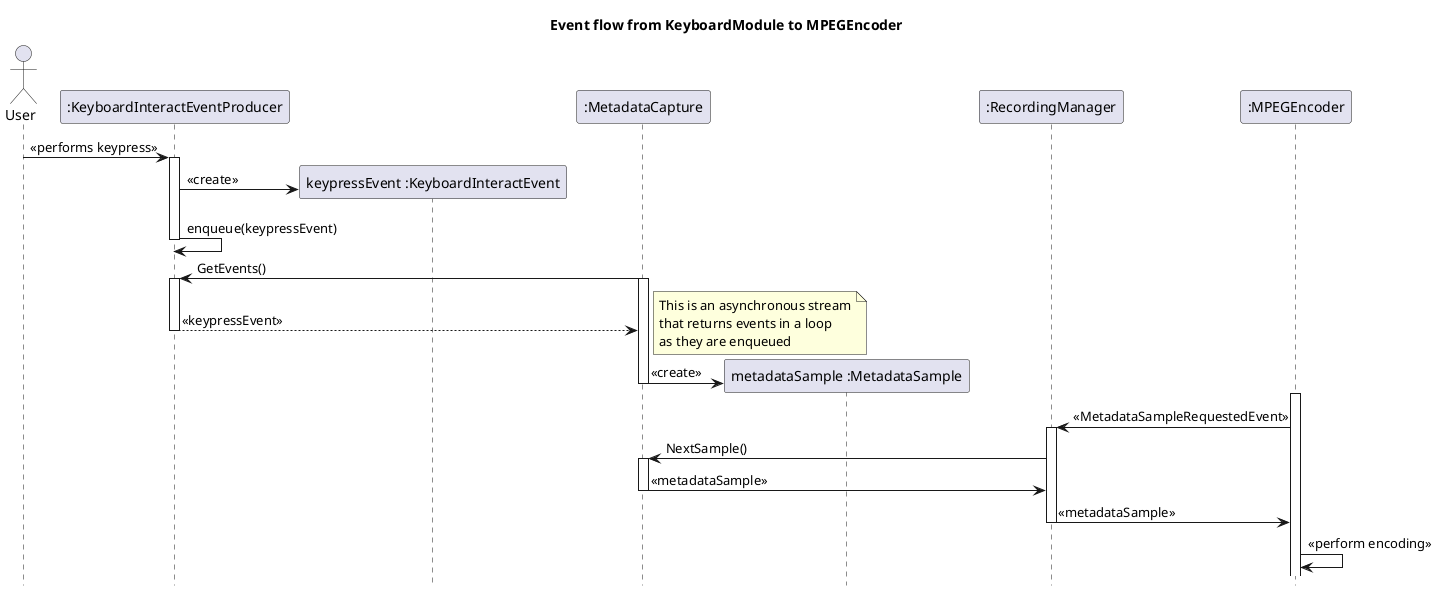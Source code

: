 @startuml
'skinparam monochrome true
hide footbox
title Event flow from KeyboardModule to MPEGEncoder
actor User

participant ":KeyboardInteractEventProducer" as KeyboardEventProducer
User -> KeyboardEventProducer : <<performs keypress>>
activate KeyboardEventProducer
create "keypressEvent :KeyboardInteractEvent" as KeyboardEvent
KeyboardEventProducer -> KeyboardEvent : <<create>>
KeyboardEventProducer -> KeyboardEventProducer : enqueue(keypressEvent)
deactivate KeyboardEventProducer

participant ":MetadataCapture" as MetadataCapture
MetadataCapture -> KeyboardEventProducer : GetEvents()
activate MetadataCapture
activate KeyboardEventProducer
MetadataCapture <-- KeyboardEventProducer : <<keypressEvent>>
note right
This is an asynchronous stream
that returns events in a loop
as they are enqueued
end note
deactivate KeyboardEventProducer

create "metadataSample :MetadataSample" as MetadataSample
MetadataCapture -> MetadataSample : <<create>>
deactivate MetadataCapture

participant ":RecordingManager" as RecordingManager
participant ":MPEGEncoder" as MPEGEncoder
activate MPEGEncoder
MPEGEncoder -> RecordingManager : <<MetadataSampleRequestedEvent>>
activate RecordingManager
RecordingManager -> MetadataCapture : NextSample()
activate MetadataCapture
RecordingManager <- MetadataCapture : <<metadataSample>>
deactivate MetadataCapture
MPEGEncoder <- RecordingManager : <<metadataSample>>
deactivate RecordingManager
MPEGEncoder -> MPEGEncoder : <<perform encoding>>

@enduml
